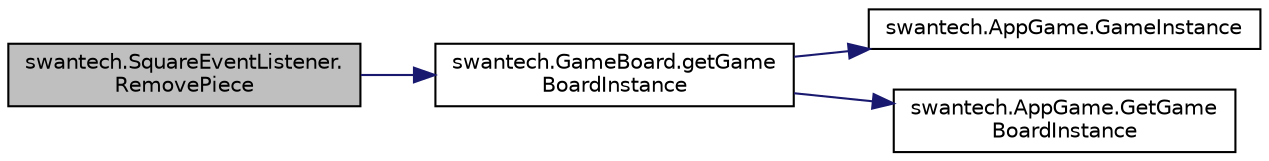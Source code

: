 digraph "swantech.SquareEventListener.RemovePiece"
{
  edge [fontname="Helvetica",fontsize="10",labelfontname="Helvetica",labelfontsize="10"];
  node [fontname="Helvetica",fontsize="10",shape=record];
  rankdir="LR";
  Node1 [label="swantech.SquareEventListener.\lRemovePiece",height=0.2,width=0.4,color="black", fillcolor="grey75", style="filled", fontcolor="black"];
  Node1 -> Node2 [color="midnightblue",fontsize="10",style="solid"];
  Node2 [label="swantech.GameBoard.getGame\lBoardInstance",height=0.2,width=0.4,color="black", fillcolor="white", style="filled",URL="$classswantech_1_1_game_board.html#adf68d07f448466b7cea27014ba5f40b4"];
  Node2 -> Node3 [color="midnightblue",fontsize="10",style="solid"];
  Node3 [label="swantech.AppGame.GameInstance",height=0.2,width=0.4,color="black", fillcolor="white", style="filled",URL="$classswantech_1_1_app_game.html#a787d970e7a546bb0aabd34b7d7d43358"];
  Node2 -> Node4 [color="midnightblue",fontsize="10",style="solid"];
  Node4 [label="swantech.AppGame.GetGame\lBoardInstance",height=0.2,width=0.4,color="black", fillcolor="white", style="filled",URL="$classswantech_1_1_app_game.html#a9751af8444b8e7701201545bb84737ba"];
}
